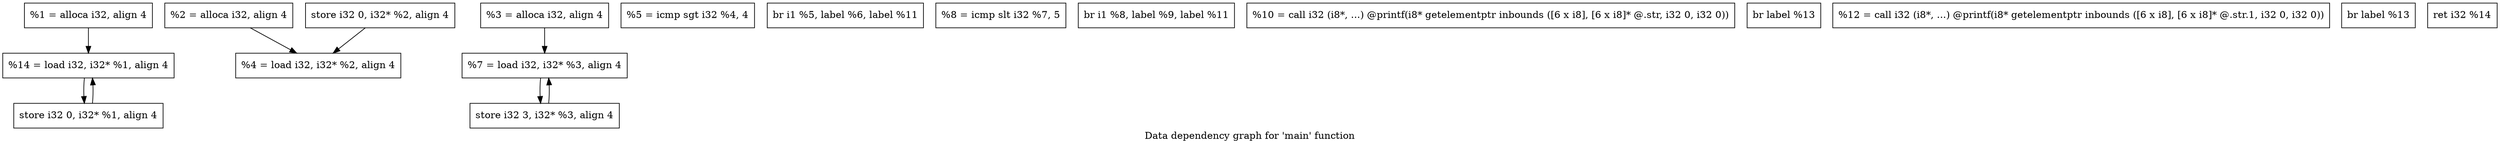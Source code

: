 digraph "Data dependency graph for 'main' function" {
	label="Data dependency graph for 'main' function";

	Node0x196e790 [shape=record,label="{  %1 = alloca i32, align 4}"];
	Node0x196e790 -> Node0x1971a10;
	Node0x196e800 [shape=record,label="{  %2 = alloca i32, align 4}"];
	Node0x196e800 -> Node0x196ea80;
	Node0x196e870 [shape=record,label="{  %3 = alloca i32, align 4}"];
	Node0x196e870 -> Node0x196feb0;
	Node0x196e910 [shape=record,label="{  store i32 0, i32* %1, align 4}"];
	Node0x196e910 -> Node0x1971a10;
	Node0x196e980 [shape=record,label="{  store i32 0, i32* %2, align 4}"];
	Node0x196e980 -> Node0x196ea80;
	Node0x196e8e0 [shape=record,label="{  store i32 3, i32* %3, align 4}"];
	Node0x196e8e0 -> Node0x196feb0;
	Node0x196ea80 [shape=record,label="{  %4 = load i32, i32* %2, align 4}"];
	Node0x196fd40 [shape=record,label="{  %5 = icmp sgt i32 %4, 4}"];
	Node0x196fdb0 [shape=record,label="{  br i1 %5, label %6, label %11}"];
	Node0x196feb0 [shape=record,label="{  %7 = load i32, i32* %3, align 4}"];
	Node0x196feb0 -> Node0x196e8e0;
	Node0x1971770 [shape=record,label="{  %8 = icmp slt i32 %7, 5}"];
	Node0x19717e0 [shape=record,label="{  br i1 %8, label %9, label %11}"];
	Node0x1971850 [shape=record,label="{  %10 = call i32 (i8*, ...) @printf(i8* getelementptr inbounds ([6 x i8], [6 x i8]* @.str, i32 0, i32 0))}"];
	Node0x19718c0 [shape=record,label="{  br label %13}"];
	Node0x1971930 [shape=record,label="{  %12 = call i32 (i8*, ...) @printf(i8* getelementptr inbounds ([6 x i8], [6 x i8]* @.str.1, i32 0, i32 0))}"];
	Node0x19719a0 [shape=record,label="{  br label %13}"];
	Node0x1971a10 [shape=record,label="{  %14 = load i32, i32* %1, align 4}"];
	Node0x1971a10 -> Node0x196e910;
	Node0x196fe80 [shape=record,label="{  ret i32 %14}"];
}
